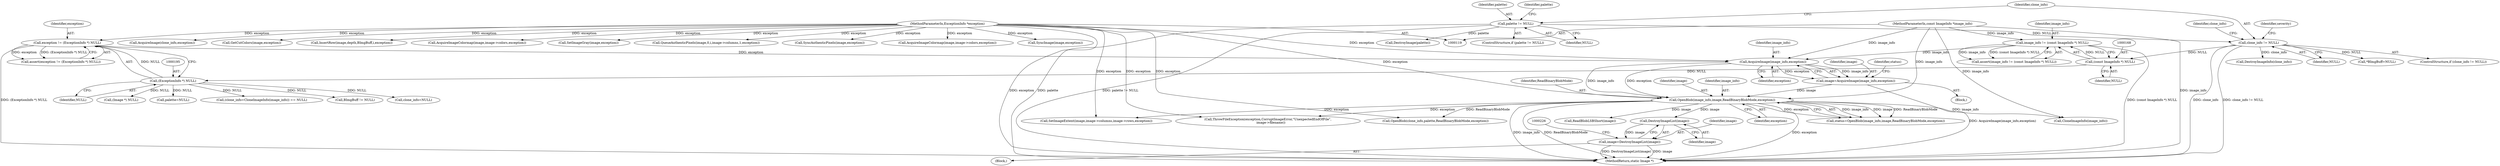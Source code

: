 digraph "0_ImageMagick_cdb383749ef7b68a38891440af8cc23e0115306d@pointer" {
"1000222" [label="(Call,DestroyImageList(image))"];
"1000210" [label="(Call,OpenBlob(image_info,image,ReadBinaryBlobMode,exception))"];
"1000205" [label="(Call,AcquireImage(image_info,exception))"];
"1000165" [label="(Call,image_info != (const ImageInfo *) NULL)"];
"1000120" [label="(MethodParameterIn,const ImageInfo *image_info)"];
"1000167" [label="(Call,(const ImageInfo *) NULL)"];
"1000133" [label="(Call,clone_info != NULL)"];
"1000125" [label="(Call,palette != NULL)"];
"1000192" [label="(Call,exception != (ExceptionInfo *) NULL)"];
"1000121" [label="(MethodParameterIn,ExceptionInfo *exception)"];
"1000194" [label="(Call,(ExceptionInfo *) NULL)"];
"1000203" [label="(Call,image=AcquireImage(image_info,exception))"];
"1000220" [label="(Call,image=DestroyImageList(image))"];
"1000192" [label="(Call,exception != (ExceptionInfo *) NULL)"];
"1000169" [label="(Identifier,NULL)"];
"1000209" [label="(Identifier,status)"];
"1000221" [label="(Identifier,image)"];
"1000770" [label="(Call,AcquireImageColormap(image,image->colors,exception))"];
"1001524" [label="(MethodReturn,static Image *)"];
"1000212" [label="(Identifier,image)"];
"1000194" [label="(Call,(ExceptionInfo *) NULL)"];
"1000126" [label="(Identifier,palette)"];
"1001294" [label="(Call,SyncImage(image,exception))"];
"1000211" [label="(Identifier,image_info)"];
"1000205" [label="(Call,AcquireImage(image_info,exception))"];
"1000193" [label="(Identifier,exception)"];
"1000122" [label="(Block,)"];
"1000628" [label="(Call,OpenBlob(clone_info,palette,ReadBinaryBlobMode,exception))"];
"1000621" [label="(Call,AcquireImage(clone_info,exception))"];
"1001317" [label="(Call,GetCutColors(image,exception))"];
"1001286" [label="(Call,InsertRow(image,depth,BImgBuff,i,exception))"];
"1000238" [label="(Call,ReadBlobLSBShort(image))"];
"1000219" [label="(Block,)"];
"1000472" [label="(Call,(clone_info=CloneImageInfo(image_info)) == NULL)"];
"1000222" [label="(Call,DestroyImageList(image))"];
"1000138" [label="(Call,DestroyImageInfo(clone_info))"];
"1000141" [label="(Identifier,severity)"];
"1000214" [label="(Identifier,exception)"];
"1001040" [label="(Call,AcquireImageColormap(image,image->colors,exception))"];
"1000130" [label="(Call,DestroyImage(palette))"];
"1001480" [label="(Call,BImgBuff != NULL)"];
"1000191" [label="(Call,assert(exception != (ExceptionInfo *) NULL))"];
"1000231" [label="(Call,clone_info=NULL)"];
"1000165" [label="(Call,image_info != (const ImageInfo *) NULL)"];
"1000213" [label="(Identifier,ReadBinaryBlobMode)"];
"1000134" [label="(Identifier,clone_info)"];
"1000135" [label="(Identifier,NULL)"];
"1000208" [label="(Call,status=OpenBlob(image_info,image,ReadBinaryBlobMode,exception))"];
"1000137" [label="(Identifier,clone_info)"];
"1000223" [label="(Identifier,image)"];
"1000125" [label="(Call,palette != NULL)"];
"1000121" [label="(MethodParameterIn,ExceptionInfo *exception)"];
"1000206" [label="(Identifier,image_info)"];
"1000133" [label="(Call,clone_info != NULL)"];
"1000120" [label="(MethodParameterIn,const ImageInfo *image_info)"];
"1000455" [label="(Call,SetImageExtent(image,image->columns,image->rows,exception))"];
"1000159" [label="(Call,*BImgBuff=NULL)"];
"1001310" [label="(Call,SetImageGray(image,exception))"];
"1001417" [label="(Call,QueueAuthenticPixels(image,0,i,image->columns,1,exception))"];
"1000475" [label="(Call,CloneImageInfo(image_info))"];
"1000166" [label="(Identifier,image_info)"];
"1000124" [label="(ControlStructure,if (palette != NULL))"];
"1000164" [label="(Call,assert(image_info != (const ImageInfo *) NULL))"];
"1001510" [label="(Call,ThrowFileException(exception,CorruptImageError,\"UnexpectedEndOfFile\",\n      image->filename))"];
"1000129" [label="(Identifier,palette)"];
"1000220" [label="(Call,image=DestroyImageList(image))"];
"1000207" [label="(Identifier,exception)"];
"1000127" [label="(Identifier,NULL)"];
"1000196" [label="(Identifier,NULL)"];
"1000203" [label="(Call,image=AcquireImage(image_info,exception))"];
"1000132" [label="(ControlStructure,if (clone_info != NULL))"];
"1000204" [label="(Identifier,image)"];
"1000225" [label="(Call,(Image *) NULL)"];
"1000167" [label="(Call,(const ImageInfo *) NULL)"];
"1001473" [label="(Call,SyncAuthenticPixels(image,exception))"];
"1000228" [label="(Call,palette=NULL)"];
"1000210" [label="(Call,OpenBlob(image_info,image,ReadBinaryBlobMode,exception))"];
"1000222" -> "1000220"  [label="AST: "];
"1000222" -> "1000223"  [label="CFG: "];
"1000223" -> "1000222"  [label="AST: "];
"1000220" -> "1000222"  [label="CFG: "];
"1000222" -> "1000220"  [label="DDG: image"];
"1000210" -> "1000222"  [label="DDG: image"];
"1000210" -> "1000208"  [label="AST: "];
"1000210" -> "1000214"  [label="CFG: "];
"1000211" -> "1000210"  [label="AST: "];
"1000212" -> "1000210"  [label="AST: "];
"1000213" -> "1000210"  [label="AST: "];
"1000214" -> "1000210"  [label="AST: "];
"1000208" -> "1000210"  [label="CFG: "];
"1000210" -> "1001524"  [label="DDG: exception"];
"1000210" -> "1001524"  [label="DDG: image_info"];
"1000210" -> "1001524"  [label="DDG: ReadBinaryBlobMode"];
"1000210" -> "1000208"  [label="DDG: image_info"];
"1000210" -> "1000208"  [label="DDG: image"];
"1000210" -> "1000208"  [label="DDG: ReadBinaryBlobMode"];
"1000210" -> "1000208"  [label="DDG: exception"];
"1000205" -> "1000210"  [label="DDG: image_info"];
"1000205" -> "1000210"  [label="DDG: exception"];
"1000120" -> "1000210"  [label="DDG: image_info"];
"1000203" -> "1000210"  [label="DDG: image"];
"1000121" -> "1000210"  [label="DDG: exception"];
"1000210" -> "1000238"  [label="DDG: image"];
"1000210" -> "1000455"  [label="DDG: exception"];
"1000210" -> "1000475"  [label="DDG: image_info"];
"1000210" -> "1000628"  [label="DDG: ReadBinaryBlobMode"];
"1000210" -> "1001510"  [label="DDG: exception"];
"1000205" -> "1000203"  [label="AST: "];
"1000205" -> "1000207"  [label="CFG: "];
"1000206" -> "1000205"  [label="AST: "];
"1000207" -> "1000205"  [label="AST: "];
"1000203" -> "1000205"  [label="CFG: "];
"1000205" -> "1000203"  [label="DDG: image_info"];
"1000205" -> "1000203"  [label="DDG: exception"];
"1000165" -> "1000205"  [label="DDG: image_info"];
"1000120" -> "1000205"  [label="DDG: image_info"];
"1000192" -> "1000205"  [label="DDG: exception"];
"1000121" -> "1000205"  [label="DDG: exception"];
"1000165" -> "1000164"  [label="AST: "];
"1000165" -> "1000167"  [label="CFG: "];
"1000166" -> "1000165"  [label="AST: "];
"1000167" -> "1000165"  [label="AST: "];
"1000164" -> "1000165"  [label="CFG: "];
"1000165" -> "1001524"  [label="DDG: (const ImageInfo *) NULL"];
"1000165" -> "1000164"  [label="DDG: image_info"];
"1000165" -> "1000164"  [label="DDG: (const ImageInfo *) NULL"];
"1000120" -> "1000165"  [label="DDG: image_info"];
"1000167" -> "1000165"  [label="DDG: NULL"];
"1000120" -> "1000119"  [label="AST: "];
"1000120" -> "1001524"  [label="DDG: image_info"];
"1000120" -> "1000475"  [label="DDG: image_info"];
"1000167" -> "1000169"  [label="CFG: "];
"1000168" -> "1000167"  [label="AST: "];
"1000169" -> "1000167"  [label="AST: "];
"1000133" -> "1000167"  [label="DDG: NULL"];
"1000167" -> "1000194"  [label="DDG: NULL"];
"1000133" -> "1000132"  [label="AST: "];
"1000133" -> "1000135"  [label="CFG: "];
"1000134" -> "1000133"  [label="AST: "];
"1000135" -> "1000133"  [label="AST: "];
"1000137" -> "1000133"  [label="CFG: "];
"1000141" -> "1000133"  [label="CFG: "];
"1000133" -> "1001524"  [label="DDG: clone_info"];
"1000133" -> "1001524"  [label="DDG: clone_info != NULL"];
"1000125" -> "1000133"  [label="DDG: NULL"];
"1000133" -> "1000138"  [label="DDG: clone_info"];
"1000133" -> "1000159"  [label="DDG: NULL"];
"1000125" -> "1000124"  [label="AST: "];
"1000125" -> "1000127"  [label="CFG: "];
"1000126" -> "1000125"  [label="AST: "];
"1000127" -> "1000125"  [label="AST: "];
"1000129" -> "1000125"  [label="CFG: "];
"1000134" -> "1000125"  [label="CFG: "];
"1000125" -> "1001524"  [label="DDG: palette"];
"1000125" -> "1001524"  [label="DDG: palette != NULL"];
"1000125" -> "1000130"  [label="DDG: palette"];
"1000192" -> "1000191"  [label="AST: "];
"1000192" -> "1000194"  [label="CFG: "];
"1000193" -> "1000192"  [label="AST: "];
"1000194" -> "1000192"  [label="AST: "];
"1000191" -> "1000192"  [label="CFG: "];
"1000192" -> "1001524"  [label="DDG: (ExceptionInfo *) NULL"];
"1000192" -> "1000191"  [label="DDG: exception"];
"1000192" -> "1000191"  [label="DDG: (ExceptionInfo *) NULL"];
"1000121" -> "1000192"  [label="DDG: exception"];
"1000194" -> "1000192"  [label="DDG: NULL"];
"1000121" -> "1000119"  [label="AST: "];
"1000121" -> "1001524"  [label="DDG: exception"];
"1000121" -> "1000455"  [label="DDG: exception"];
"1000121" -> "1000621"  [label="DDG: exception"];
"1000121" -> "1000628"  [label="DDG: exception"];
"1000121" -> "1000770"  [label="DDG: exception"];
"1000121" -> "1001040"  [label="DDG: exception"];
"1000121" -> "1001286"  [label="DDG: exception"];
"1000121" -> "1001294"  [label="DDG: exception"];
"1000121" -> "1001310"  [label="DDG: exception"];
"1000121" -> "1001317"  [label="DDG: exception"];
"1000121" -> "1001417"  [label="DDG: exception"];
"1000121" -> "1001473"  [label="DDG: exception"];
"1000121" -> "1001510"  [label="DDG: exception"];
"1000194" -> "1000196"  [label="CFG: "];
"1000195" -> "1000194"  [label="AST: "];
"1000196" -> "1000194"  [label="AST: "];
"1000194" -> "1000225"  [label="DDG: NULL"];
"1000194" -> "1000228"  [label="DDG: NULL"];
"1000194" -> "1000231"  [label="DDG: NULL"];
"1000194" -> "1000472"  [label="DDG: NULL"];
"1000194" -> "1001480"  [label="DDG: NULL"];
"1000203" -> "1000122"  [label="AST: "];
"1000204" -> "1000203"  [label="AST: "];
"1000209" -> "1000203"  [label="CFG: "];
"1000203" -> "1001524"  [label="DDG: AcquireImage(image_info,exception)"];
"1000220" -> "1000219"  [label="AST: "];
"1000221" -> "1000220"  [label="AST: "];
"1000226" -> "1000220"  [label="CFG: "];
"1000220" -> "1001524"  [label="DDG: image"];
"1000220" -> "1001524"  [label="DDG: DestroyImageList(image)"];
}
